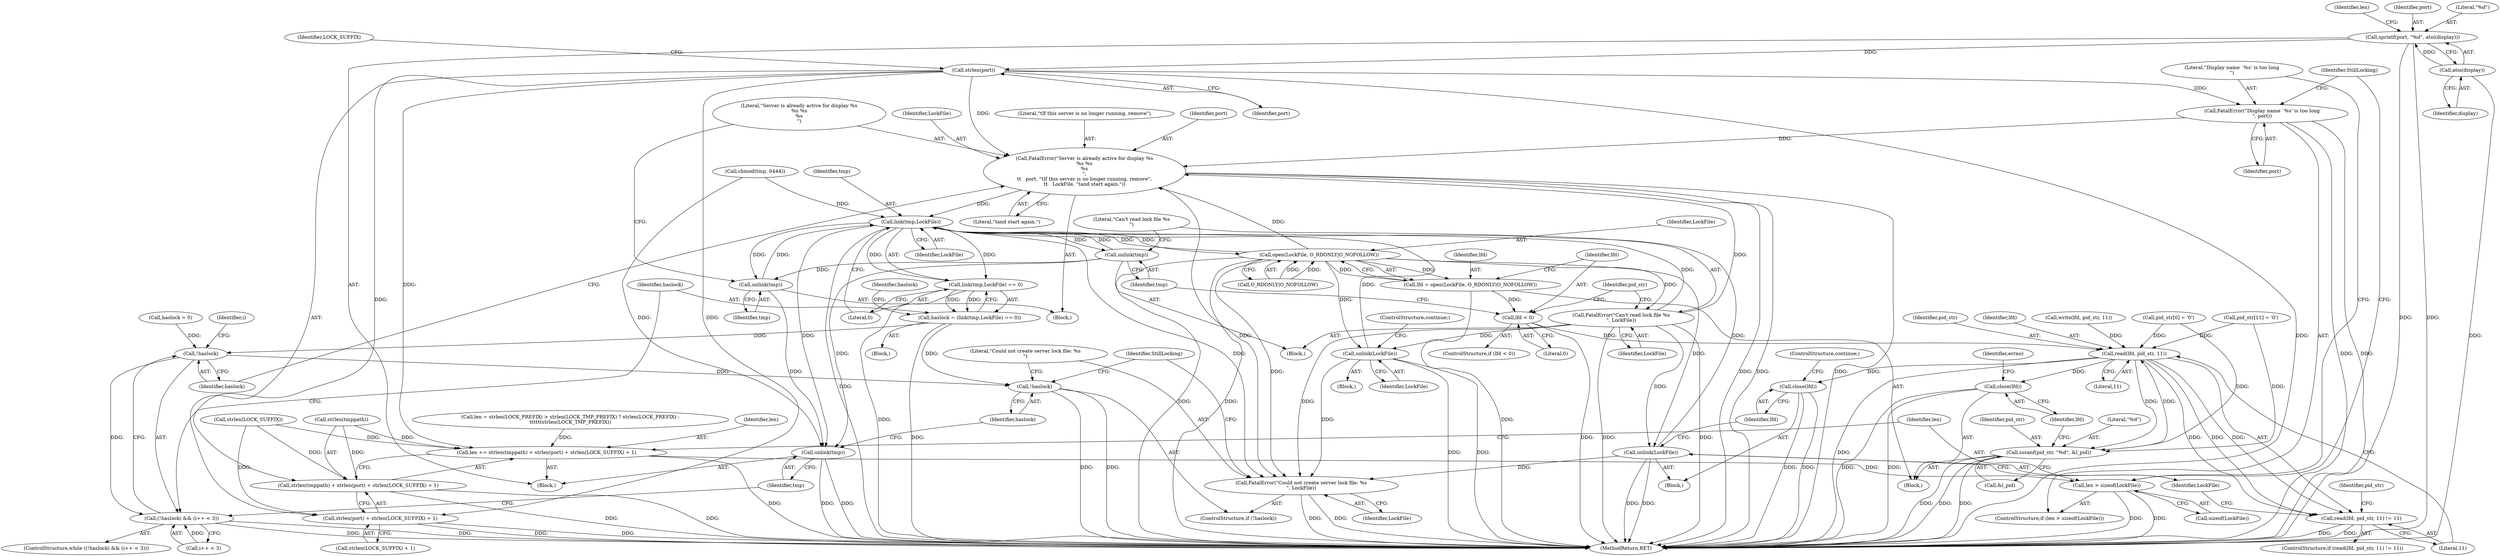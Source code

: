 digraph "0_xserver_b67581cf825940fdf52bf2e0af4330e695d724a4@API" {
"1000154" [label="(Call,strlen(port))"];
"1000131" [label="(Call,sprintf(port, \"%d\", atoi(display)))"];
"1000134" [label="(Call,atoi(display))"];
"1000148" [label="(Call,len += strlen(tmppath) + strlen(port) + strlen(LOCK_SUFFIX) + 1)"];
"1000161" [label="(Call,len > sizeof(LockFile))"];
"1000150" [label="(Call,strlen(tmppath) + strlen(port) + strlen(LOCK_SUFFIX) + 1)"];
"1000153" [label="(Call,strlen(port) + strlen(LOCK_SUFFIX) + 1)"];
"1000165" [label="(Call,FatalError(\"Display name `%s' is too long\n\", port))"];
"1000375" [label="(Call,FatalError(\"Server is already active for display %s\n%s %s\n%s\n\",\n\t\t   port, \"\tIf this server is no longer running, remove\",\n\t\t   LockFile, \"\tand start again.\"))"];
"1000282" [label="(Call,link(tmp,LockFile))"];
"1000281" [label="(Call,link(tmp,LockFile) == 0)"];
"1000279" [label="(Call,haslock = (link(tmp,LockFile) == 0))"];
"1000272" [label="(Call,!haslock)"];
"1000271" [label="(Call,(!haslock) && (i++ < 3))"];
"1000384" [label="(Call,!haslock)"];
"1000294" [label="(Call,open(LockFile, O_RDONLY|O_NOFOLLOW))"];
"1000292" [label="(Call,lfd = open(LockFile, O_RDONLY|O_NOFOLLOW))"];
"1000300" [label="(Call,lfd < 0)"];
"1000316" [label="(Call,read(lfd, pid_str, 11))"];
"1000315" [label="(Call,read(lfd, pid_str, 11) != 11)"];
"1000324" [label="(Call,close(lfd))"];
"1000332" [label="(Call,sscanf(pid_str, \"%d\", &l_pid))"];
"1000337" [label="(Call,close(lfd))"];
"1000306" [label="(Call,FatalError(\"Can't read lock file %s\n\", LockFile))"];
"1000322" [label="(Call,unlink(LockFile))"];
"1000386" [label="(Call,FatalError(\"Could not create server lock file: %s\n\", LockFile))"];
"1000356" [label="(Call,unlink(LockFile))"];
"1000304" [label="(Call,unlink(tmp))"];
"1000373" [label="(Call,unlink(tmp))"];
"1000381" [label="(Call,unlink(tmp))"];
"1000292" [label="(Call,lfd = open(LockFile, O_RDONLY|O_NOFOLLOW))"];
"1000326" [label="(ControlStructure,continue;)"];
"1000385" [label="(Identifier,haslock)"];
"1000315" [label="(Call,read(lfd, pid_str, 11) != 11)"];
"1000311" [label="(Identifier,pid_str)"];
"1000151" [label="(Call,strlen(tmppath))"];
"1000314" [label="(ControlStructure,if (read(lfd, pid_str, 11) != 11))"];
"1000257" [label="(Call,chmod(tmp, 0444))"];
"1000273" [label="(Identifier,haslock)"];
"1000137" [label="(Identifier,len)"];
"1000386" [label="(Call,FatalError(\"Could not create server lock file: %s\n\", LockFile))"];
"1000270" [label="(ControlStructure,while ((!haslock) && (i++ < 3)))"];
"1000373" [label="(Call,unlink(tmp))"];
"1000381" [label="(Call,unlink(tmp))"];
"1000380" [label="(Literal,\"\tand start again.\")"];
"1000301" [label="(Identifier,lfd)"];
"1000156" [label="(Call,strlen(LOCK_SUFFIX) + 1)"];
"1000271" [label="(Call,(!haslock) && (i++ < 3))"];
"1000390" [label="(Identifier,StillLocking)"];
"1000162" [label="(Identifier,len)"];
"1000304" [label="(Call,unlink(tmp))"];
"1000154" [label="(Call,strlen(port))"];
"1000306" [label="(Call,FatalError(\"Can't read lock file %s\n\", LockFile))"];
"1000132" [label="(Identifier,port)"];
"1000356" [label="(Call,unlink(LockFile))"];
"1000379" [label="(Identifier,LockFile)"];
"1000325" [label="(Identifier,lfd)"];
"1000287" [label="(Identifier,haslock)"];
"1000321" [label="(Block,)"];
"1000319" [label="(Literal,11)"];
"1000334" [label="(Literal,\"%d\")"];
"1000335" [label="(Call,&l_pid)"];
"1000291" [label="(Block,)"];
"1000167" [label="(Identifier,port)"];
"1000323" [label="(Identifier,LockFile)"];
"1000251" [label="(Call,write(lfd, pid_str, 11))"];
"1000340" [label="(Identifier,errno)"];
"1000161" [label="(Call,len > sizeof(LockFile))"];
"1000136" [label="(Call,len = strlen(LOCK_PREFIX) > strlen(LOCK_TMP_PREFIX) ? strlen(LOCK_PREFIX) :\n\t\t\t\t\t\tstrlen(LOCK_TMP_PREFIX))"];
"1000309" [label="(Call,pid_str[0] = '\0')"];
"1000160" [label="(ControlStructure,if (len > sizeof(LockFile)))"];
"1000169" [label="(Identifier,StillLocking)"];
"1000308" [label="(Identifier,LockFile)"];
"1000375" [label="(Call,FatalError(\"Server is already active for display %s\n%s %s\n%s\n\",\n\t\t   port, \"\tIf this server is no longer running, remove\",\n\t\t   LockFile, \"\tand start again.\"))"];
"1000149" [label="(Identifier,len)"];
"1000272" [label="(Call,!haslock)"];
"1000383" [label="(ControlStructure,if (!haslock))"];
"1000378" [label="(Literal,\"\tIf this server is no longer running, remove\")"];
"1000318" [label="(Identifier,pid_str)"];
"1000296" [label="(Call,O_RDONLY|O_NOFOLLOW)"];
"1000285" [label="(Literal,0)"];
"1000279" [label="(Call,haslock = (link(tmp,LockFile) == 0))"];
"1000387" [label="(Literal,\"Could not create server lock file: %s\n\")"];
"1000281" [label="(Call,link(tmp,LockFile) == 0)"];
"1000294" [label="(Call,open(LockFile, O_RDONLY|O_NOFOLLOW))"];
"1000372" [label="(Block,)"];
"1000155" [label="(Identifier,port)"];
"1000157" [label="(Call,strlen(LOCK_SUFFIX))"];
"1000303" [label="(Block,)"];
"1000111" [label="(Block,)"];
"1000305" [label="(Identifier,tmp)"];
"1000337" [label="(Call,close(lfd))"];
"1000148" [label="(Call,len += strlen(tmppath) + strlen(port) + strlen(LOCK_SUFFIX) + 1)"];
"1000299" [label="(ControlStructure,if (lfd < 0))"];
"1000376" [label="(Literal,\"Server is already active for display %s\n%s %s\n%s\n\")"];
"1000320" [label="(Literal,11)"];
"1000153" [label="(Call,strlen(port) + strlen(LOCK_SUFFIX) + 1)"];
"1000133" [label="(Literal,\"%d\")"];
"1000300" [label="(Call,lfd < 0)"];
"1000131" [label="(Call,sprintf(port, \"%d\", atoi(display)))"];
"1000282" [label="(Call,link(tmp,LockFile))"];
"1000329" [label="(Identifier,pid_str)"];
"1000338" [label="(Identifier,lfd)"];
"1000358" [label="(ControlStructure,continue;)"];
"1000283" [label="(Identifier,tmp)"];
"1000134" [label="(Call,atoi(display))"];
"1000280" [label="(Identifier,haslock)"];
"1000274" [label="(Call,i++ < 3)"];
"1000276" [label="(Identifier,i)"];
"1000317" [label="(Identifier,lfd)"];
"1000150" [label="(Call,strlen(tmppath) + strlen(port) + strlen(LOCK_SUFFIX) + 1)"];
"1000158" [label="(Identifier,LOCK_SUFFIX)"];
"1000384" [label="(Call,!haslock)"];
"1000392" [label="(MethodReturn,RET)"];
"1000324" [label="(Call,close(lfd))"];
"1000278" [label="(Block,)"];
"1000327" [label="(Call,pid_str[11] = '\0')"];
"1000166" [label="(Literal,\"Display name `%s' is too long\n\")"];
"1000388" [label="(Identifier,LockFile)"];
"1000382" [label="(Identifier,tmp)"];
"1000307" [label="(Literal,\"Can't read lock file %s\n\")"];
"1000355" [label="(Block,)"];
"1000374" [label="(Identifier,tmp)"];
"1000316" [label="(Call,read(lfd, pid_str, 11))"];
"1000267" [label="(Call,haslock = 0)"];
"1000332" [label="(Call,sscanf(pid_str, \"%d\", &l_pid))"];
"1000284" [label="(Identifier,LockFile)"];
"1000295" [label="(Identifier,LockFile)"];
"1000165" [label="(Call,FatalError(\"Display name `%s' is too long\n\", port))"];
"1000135" [label="(Identifier,display)"];
"1000377" [label="(Identifier,port)"];
"1000293" [label="(Identifier,lfd)"];
"1000163" [label="(Call,sizeof(LockFile))"];
"1000322" [label="(Call,unlink(LockFile))"];
"1000357" [label="(Identifier,LockFile)"];
"1000333" [label="(Identifier,pid_str)"];
"1000302" [label="(Literal,0)"];
"1000154" -> "1000153"  [label="AST: "];
"1000154" -> "1000155"  [label="CFG: "];
"1000155" -> "1000154"  [label="AST: "];
"1000158" -> "1000154"  [label="CFG: "];
"1000154" -> "1000392"  [label="DDG: "];
"1000154" -> "1000148"  [label="DDG: "];
"1000154" -> "1000150"  [label="DDG: "];
"1000154" -> "1000153"  [label="DDG: "];
"1000131" -> "1000154"  [label="DDG: "];
"1000154" -> "1000165"  [label="DDG: "];
"1000154" -> "1000375"  [label="DDG: "];
"1000131" -> "1000111"  [label="AST: "];
"1000131" -> "1000134"  [label="CFG: "];
"1000132" -> "1000131"  [label="AST: "];
"1000133" -> "1000131"  [label="AST: "];
"1000134" -> "1000131"  [label="AST: "];
"1000137" -> "1000131"  [label="CFG: "];
"1000131" -> "1000392"  [label="DDG: "];
"1000131" -> "1000392"  [label="DDG: "];
"1000134" -> "1000131"  [label="DDG: "];
"1000134" -> "1000135"  [label="CFG: "];
"1000135" -> "1000134"  [label="AST: "];
"1000134" -> "1000392"  [label="DDG: "];
"1000148" -> "1000111"  [label="AST: "];
"1000148" -> "1000150"  [label="CFG: "];
"1000149" -> "1000148"  [label="AST: "];
"1000150" -> "1000148"  [label="AST: "];
"1000162" -> "1000148"  [label="CFG: "];
"1000148" -> "1000392"  [label="DDG: "];
"1000151" -> "1000148"  [label="DDG: "];
"1000157" -> "1000148"  [label="DDG: "];
"1000136" -> "1000148"  [label="DDG: "];
"1000148" -> "1000161"  [label="DDG: "];
"1000161" -> "1000160"  [label="AST: "];
"1000161" -> "1000163"  [label="CFG: "];
"1000162" -> "1000161"  [label="AST: "];
"1000163" -> "1000161"  [label="AST: "];
"1000166" -> "1000161"  [label="CFG: "];
"1000169" -> "1000161"  [label="CFG: "];
"1000161" -> "1000392"  [label="DDG: "];
"1000161" -> "1000392"  [label="DDG: "];
"1000150" -> "1000153"  [label="CFG: "];
"1000151" -> "1000150"  [label="AST: "];
"1000153" -> "1000150"  [label="AST: "];
"1000150" -> "1000392"  [label="DDG: "];
"1000150" -> "1000392"  [label="DDG: "];
"1000151" -> "1000150"  [label="DDG: "];
"1000157" -> "1000150"  [label="DDG: "];
"1000153" -> "1000156"  [label="CFG: "];
"1000156" -> "1000153"  [label="AST: "];
"1000153" -> "1000392"  [label="DDG: "];
"1000153" -> "1000392"  [label="DDG: "];
"1000157" -> "1000153"  [label="DDG: "];
"1000165" -> "1000160"  [label="AST: "];
"1000165" -> "1000167"  [label="CFG: "];
"1000166" -> "1000165"  [label="AST: "];
"1000167" -> "1000165"  [label="AST: "];
"1000169" -> "1000165"  [label="CFG: "];
"1000165" -> "1000392"  [label="DDG: "];
"1000165" -> "1000392"  [label="DDG: "];
"1000165" -> "1000375"  [label="DDG: "];
"1000375" -> "1000372"  [label="AST: "];
"1000375" -> "1000380"  [label="CFG: "];
"1000376" -> "1000375"  [label="AST: "];
"1000377" -> "1000375"  [label="AST: "];
"1000378" -> "1000375"  [label="AST: "];
"1000379" -> "1000375"  [label="AST: "];
"1000380" -> "1000375"  [label="AST: "];
"1000273" -> "1000375"  [label="CFG: "];
"1000375" -> "1000392"  [label="DDG: "];
"1000375" -> "1000392"  [label="DDG: "];
"1000375" -> "1000392"  [label="DDG: "];
"1000375" -> "1000282"  [label="DDG: "];
"1000294" -> "1000375"  [label="DDG: "];
"1000306" -> "1000375"  [label="DDG: "];
"1000375" -> "1000386"  [label="DDG: "];
"1000282" -> "1000281"  [label="AST: "];
"1000282" -> "1000284"  [label="CFG: "];
"1000283" -> "1000282"  [label="AST: "];
"1000284" -> "1000282"  [label="AST: "];
"1000285" -> "1000282"  [label="CFG: "];
"1000282" -> "1000392"  [label="DDG: "];
"1000282" -> "1000281"  [label="DDG: "];
"1000282" -> "1000281"  [label="DDG: "];
"1000304" -> "1000282"  [label="DDG: "];
"1000257" -> "1000282"  [label="DDG: "];
"1000373" -> "1000282"  [label="DDG: "];
"1000356" -> "1000282"  [label="DDG: "];
"1000294" -> "1000282"  [label="DDG: "];
"1000322" -> "1000282"  [label="DDG: "];
"1000306" -> "1000282"  [label="DDG: "];
"1000282" -> "1000294"  [label="DDG: "];
"1000282" -> "1000304"  [label="DDG: "];
"1000282" -> "1000373"  [label="DDG: "];
"1000282" -> "1000381"  [label="DDG: "];
"1000282" -> "1000386"  [label="DDG: "];
"1000281" -> "1000279"  [label="AST: "];
"1000281" -> "1000285"  [label="CFG: "];
"1000285" -> "1000281"  [label="AST: "];
"1000279" -> "1000281"  [label="CFG: "];
"1000281" -> "1000392"  [label="DDG: "];
"1000281" -> "1000279"  [label="DDG: "];
"1000281" -> "1000279"  [label="DDG: "];
"1000279" -> "1000278"  [label="AST: "];
"1000280" -> "1000279"  [label="AST: "];
"1000287" -> "1000279"  [label="CFG: "];
"1000279" -> "1000392"  [label="DDG: "];
"1000279" -> "1000272"  [label="DDG: "];
"1000279" -> "1000384"  [label="DDG: "];
"1000272" -> "1000271"  [label="AST: "];
"1000272" -> "1000273"  [label="CFG: "];
"1000273" -> "1000272"  [label="AST: "];
"1000276" -> "1000272"  [label="CFG: "];
"1000271" -> "1000272"  [label="CFG: "];
"1000272" -> "1000271"  [label="DDG: "];
"1000267" -> "1000272"  [label="DDG: "];
"1000272" -> "1000384"  [label="DDG: "];
"1000271" -> "1000270"  [label="AST: "];
"1000271" -> "1000274"  [label="CFG: "];
"1000274" -> "1000271"  [label="AST: "];
"1000280" -> "1000271"  [label="CFG: "];
"1000382" -> "1000271"  [label="CFG: "];
"1000271" -> "1000392"  [label="DDG: "];
"1000271" -> "1000392"  [label="DDG: "];
"1000274" -> "1000271"  [label="DDG: "];
"1000384" -> "1000383"  [label="AST: "];
"1000384" -> "1000385"  [label="CFG: "];
"1000385" -> "1000384"  [label="AST: "];
"1000387" -> "1000384"  [label="CFG: "];
"1000390" -> "1000384"  [label="CFG: "];
"1000384" -> "1000392"  [label="DDG: "];
"1000384" -> "1000392"  [label="DDG: "];
"1000294" -> "1000292"  [label="AST: "];
"1000294" -> "1000296"  [label="CFG: "];
"1000295" -> "1000294"  [label="AST: "];
"1000296" -> "1000294"  [label="AST: "];
"1000292" -> "1000294"  [label="CFG: "];
"1000294" -> "1000392"  [label="DDG: "];
"1000294" -> "1000392"  [label="DDG: "];
"1000294" -> "1000292"  [label="DDG: "];
"1000294" -> "1000292"  [label="DDG: "];
"1000296" -> "1000294"  [label="DDG: "];
"1000296" -> "1000294"  [label="DDG: "];
"1000294" -> "1000306"  [label="DDG: "];
"1000294" -> "1000322"  [label="DDG: "];
"1000294" -> "1000356"  [label="DDG: "];
"1000294" -> "1000386"  [label="DDG: "];
"1000292" -> "1000291"  [label="AST: "];
"1000293" -> "1000292"  [label="AST: "];
"1000301" -> "1000292"  [label="CFG: "];
"1000292" -> "1000392"  [label="DDG: "];
"1000292" -> "1000300"  [label="DDG: "];
"1000300" -> "1000299"  [label="AST: "];
"1000300" -> "1000302"  [label="CFG: "];
"1000301" -> "1000300"  [label="AST: "];
"1000302" -> "1000300"  [label="AST: "];
"1000305" -> "1000300"  [label="CFG: "];
"1000311" -> "1000300"  [label="CFG: "];
"1000300" -> "1000392"  [label="DDG: "];
"1000300" -> "1000316"  [label="DDG: "];
"1000316" -> "1000315"  [label="AST: "];
"1000316" -> "1000319"  [label="CFG: "];
"1000317" -> "1000316"  [label="AST: "];
"1000318" -> "1000316"  [label="AST: "];
"1000319" -> "1000316"  [label="AST: "];
"1000320" -> "1000316"  [label="CFG: "];
"1000316" -> "1000392"  [label="DDG: "];
"1000316" -> "1000315"  [label="DDG: "];
"1000316" -> "1000315"  [label="DDG: "];
"1000316" -> "1000315"  [label="DDG: "];
"1000309" -> "1000316"  [label="DDG: "];
"1000332" -> "1000316"  [label="DDG: "];
"1000327" -> "1000316"  [label="DDG: "];
"1000251" -> "1000316"  [label="DDG: "];
"1000316" -> "1000324"  [label="DDG: "];
"1000316" -> "1000332"  [label="DDG: "];
"1000316" -> "1000337"  [label="DDG: "];
"1000315" -> "1000314"  [label="AST: "];
"1000315" -> "1000320"  [label="CFG: "];
"1000320" -> "1000315"  [label="AST: "];
"1000323" -> "1000315"  [label="CFG: "];
"1000329" -> "1000315"  [label="CFG: "];
"1000315" -> "1000392"  [label="DDG: "];
"1000315" -> "1000392"  [label="DDG: "];
"1000324" -> "1000321"  [label="AST: "];
"1000324" -> "1000325"  [label="CFG: "];
"1000325" -> "1000324"  [label="AST: "];
"1000326" -> "1000324"  [label="CFG: "];
"1000324" -> "1000392"  [label="DDG: "];
"1000324" -> "1000392"  [label="DDG: "];
"1000332" -> "1000291"  [label="AST: "];
"1000332" -> "1000335"  [label="CFG: "];
"1000333" -> "1000332"  [label="AST: "];
"1000334" -> "1000332"  [label="AST: "];
"1000335" -> "1000332"  [label="AST: "];
"1000338" -> "1000332"  [label="CFG: "];
"1000332" -> "1000392"  [label="DDG: "];
"1000332" -> "1000392"  [label="DDG: "];
"1000332" -> "1000392"  [label="DDG: "];
"1000309" -> "1000332"  [label="DDG: "];
"1000327" -> "1000332"  [label="DDG: "];
"1000337" -> "1000291"  [label="AST: "];
"1000337" -> "1000338"  [label="CFG: "];
"1000338" -> "1000337"  [label="AST: "];
"1000340" -> "1000337"  [label="CFG: "];
"1000337" -> "1000392"  [label="DDG: "];
"1000337" -> "1000392"  [label="DDG: "];
"1000306" -> "1000303"  [label="AST: "];
"1000306" -> "1000308"  [label="CFG: "];
"1000307" -> "1000306"  [label="AST: "];
"1000308" -> "1000306"  [label="AST: "];
"1000311" -> "1000306"  [label="CFG: "];
"1000306" -> "1000392"  [label="DDG: "];
"1000306" -> "1000392"  [label="DDG: "];
"1000306" -> "1000322"  [label="DDG: "];
"1000306" -> "1000356"  [label="DDG: "];
"1000306" -> "1000386"  [label="DDG: "];
"1000322" -> "1000321"  [label="AST: "];
"1000322" -> "1000323"  [label="CFG: "];
"1000323" -> "1000322"  [label="AST: "];
"1000325" -> "1000322"  [label="CFG: "];
"1000322" -> "1000392"  [label="DDG: "];
"1000322" -> "1000392"  [label="DDG: "];
"1000322" -> "1000386"  [label="DDG: "];
"1000386" -> "1000383"  [label="AST: "];
"1000386" -> "1000388"  [label="CFG: "];
"1000387" -> "1000386"  [label="AST: "];
"1000388" -> "1000386"  [label="AST: "];
"1000390" -> "1000386"  [label="CFG: "];
"1000386" -> "1000392"  [label="DDG: "];
"1000386" -> "1000392"  [label="DDG: "];
"1000356" -> "1000386"  [label="DDG: "];
"1000356" -> "1000355"  [label="AST: "];
"1000356" -> "1000357"  [label="CFG: "];
"1000357" -> "1000356"  [label="AST: "];
"1000358" -> "1000356"  [label="CFG: "];
"1000356" -> "1000392"  [label="DDG: "];
"1000356" -> "1000392"  [label="DDG: "];
"1000304" -> "1000303"  [label="AST: "];
"1000304" -> "1000305"  [label="CFG: "];
"1000305" -> "1000304"  [label="AST: "];
"1000307" -> "1000304"  [label="CFG: "];
"1000304" -> "1000373"  [label="DDG: "];
"1000304" -> "1000381"  [label="DDG: "];
"1000373" -> "1000372"  [label="AST: "];
"1000373" -> "1000374"  [label="CFG: "];
"1000374" -> "1000373"  [label="AST: "];
"1000376" -> "1000373"  [label="CFG: "];
"1000373" -> "1000381"  [label="DDG: "];
"1000381" -> "1000111"  [label="AST: "];
"1000381" -> "1000382"  [label="CFG: "];
"1000382" -> "1000381"  [label="AST: "];
"1000385" -> "1000381"  [label="CFG: "];
"1000381" -> "1000392"  [label="DDG: "];
"1000381" -> "1000392"  [label="DDG: "];
"1000257" -> "1000381"  [label="DDG: "];
}
